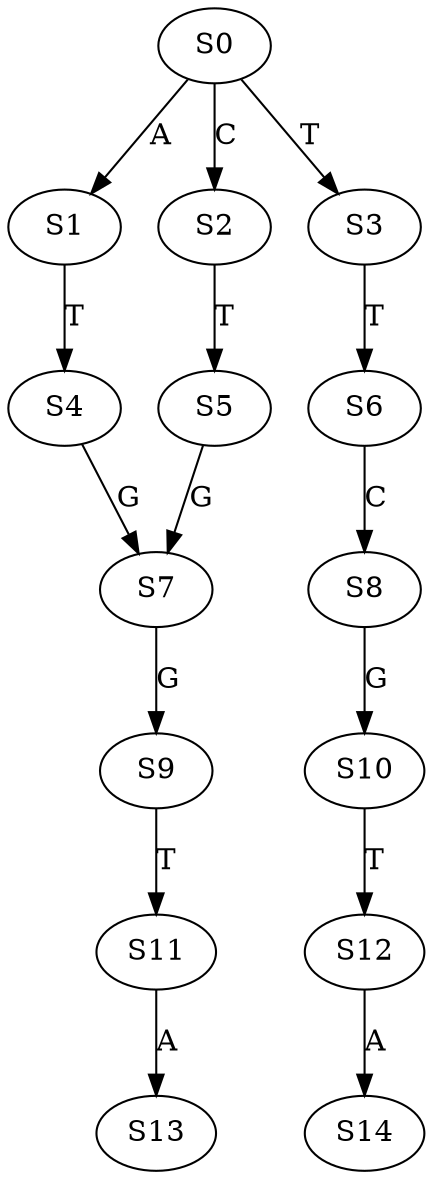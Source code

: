 strict digraph  {
	S0 -> S1 [ label = A ];
	S0 -> S2 [ label = C ];
	S0 -> S3 [ label = T ];
	S1 -> S4 [ label = T ];
	S2 -> S5 [ label = T ];
	S3 -> S6 [ label = T ];
	S4 -> S7 [ label = G ];
	S5 -> S7 [ label = G ];
	S6 -> S8 [ label = C ];
	S7 -> S9 [ label = G ];
	S8 -> S10 [ label = G ];
	S9 -> S11 [ label = T ];
	S10 -> S12 [ label = T ];
	S11 -> S13 [ label = A ];
	S12 -> S14 [ label = A ];
}
